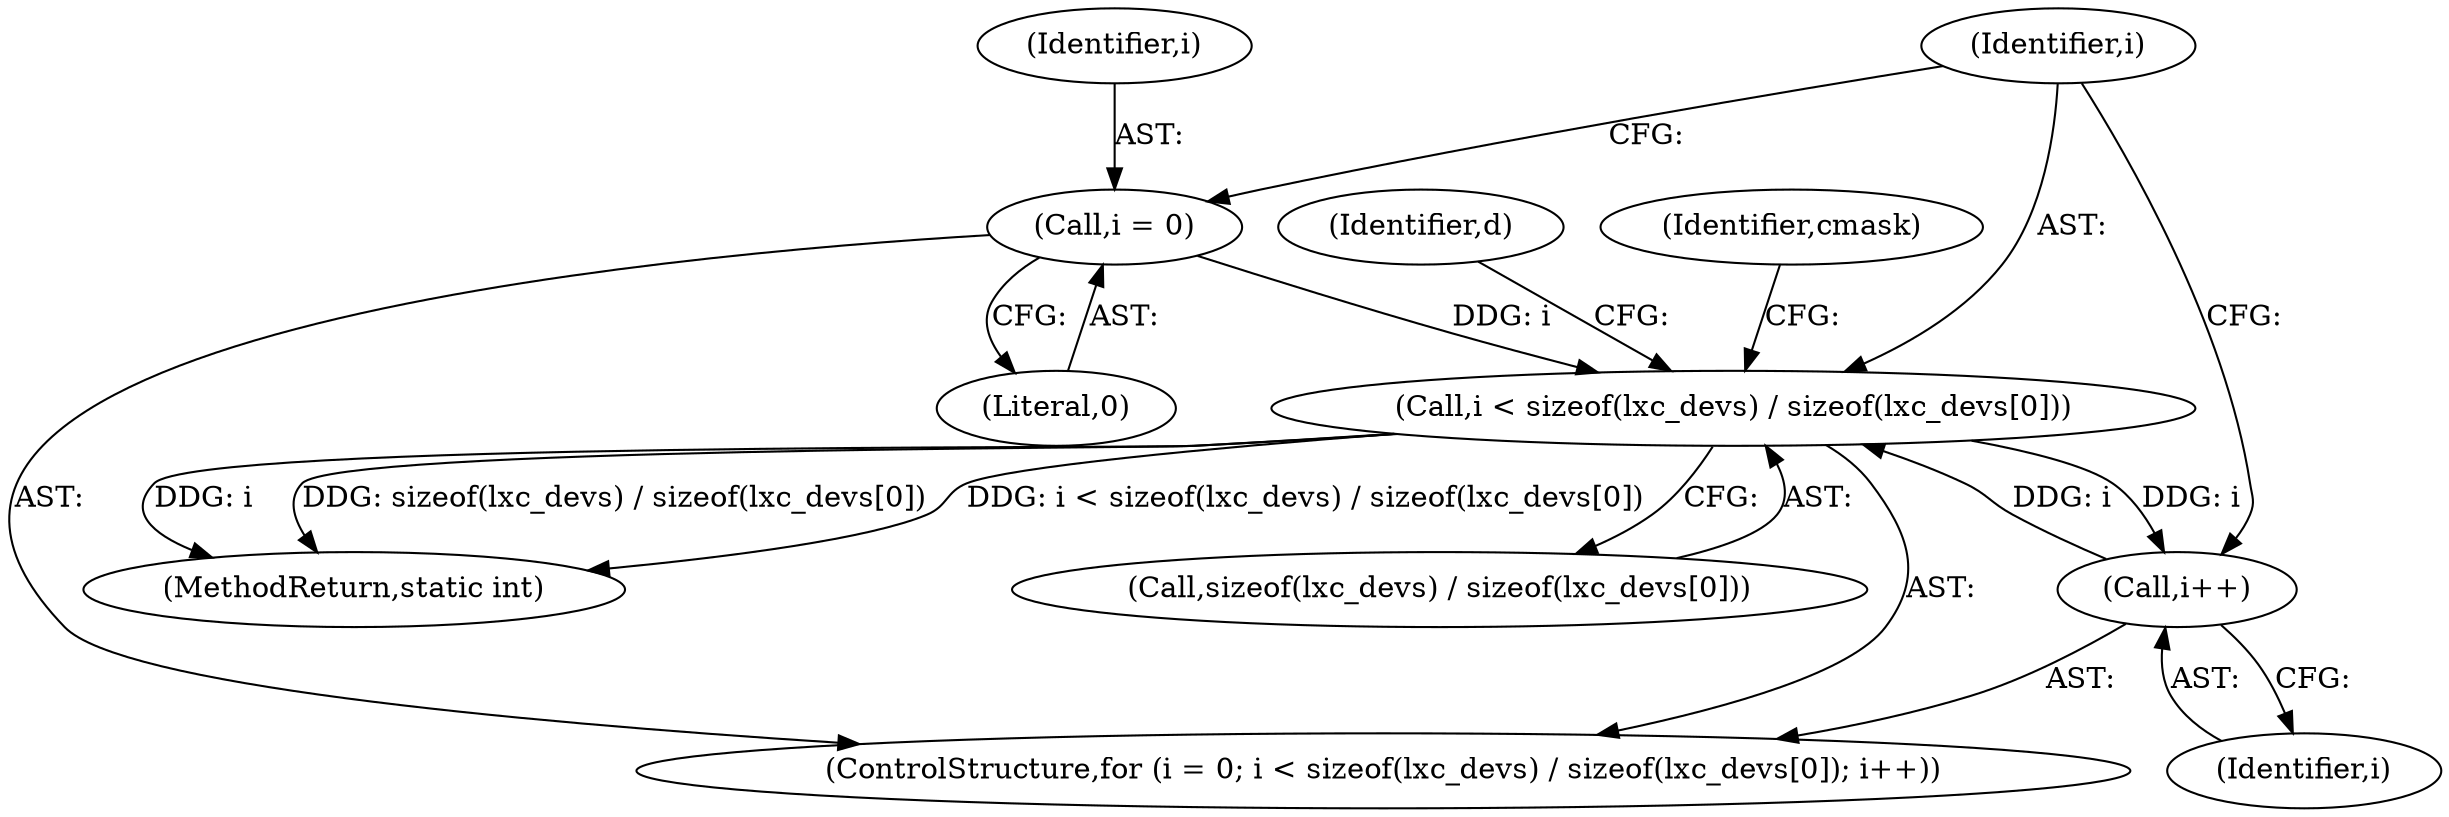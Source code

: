 digraph "0_lxc_592fd47a6245508b79fe6ac819fe6d3b2c1289be_1@API" {
"1000158" [label="(Call,i < sizeof(lxc_devs) / sizeof(lxc_devs[0]))"];
"1000167" [label="(Call,i++)"];
"1000158" [label="(Call,i < sizeof(lxc_devs) / sizeof(lxc_devs[0]))"];
"1000155" [label="(Call,i = 0)"];
"1000297" [label="(MethodReturn,static int)"];
"1000155" [label="(Call,i = 0)"];
"1000154" [label="(ControlStructure,for (i = 0; i < sizeof(lxc_devs) / sizeof(lxc_devs[0]); i++))"];
"1000292" [label="(Identifier,cmask)"];
"1000158" [label="(Call,i < sizeof(lxc_devs) / sizeof(lxc_devs[0]))"];
"1000157" [label="(Literal,0)"];
"1000156" [label="(Identifier,i)"];
"1000168" [label="(Identifier,i)"];
"1000167" [label="(Call,i++)"];
"1000159" [label="(Identifier,i)"];
"1000160" [label="(Call,sizeof(lxc_devs) / sizeof(lxc_devs[0]))"];
"1000172" [label="(Identifier,d)"];
"1000158" -> "1000154"  [label="AST: "];
"1000158" -> "1000160"  [label="CFG: "];
"1000159" -> "1000158"  [label="AST: "];
"1000160" -> "1000158"  [label="AST: "];
"1000172" -> "1000158"  [label="CFG: "];
"1000292" -> "1000158"  [label="CFG: "];
"1000158" -> "1000297"  [label="DDG: i"];
"1000158" -> "1000297"  [label="DDG: sizeof(lxc_devs) / sizeof(lxc_devs[0])"];
"1000158" -> "1000297"  [label="DDG: i < sizeof(lxc_devs) / sizeof(lxc_devs[0])"];
"1000167" -> "1000158"  [label="DDG: i"];
"1000155" -> "1000158"  [label="DDG: i"];
"1000158" -> "1000167"  [label="DDG: i"];
"1000167" -> "1000154"  [label="AST: "];
"1000167" -> "1000168"  [label="CFG: "];
"1000168" -> "1000167"  [label="AST: "];
"1000159" -> "1000167"  [label="CFG: "];
"1000155" -> "1000154"  [label="AST: "];
"1000155" -> "1000157"  [label="CFG: "];
"1000156" -> "1000155"  [label="AST: "];
"1000157" -> "1000155"  [label="AST: "];
"1000159" -> "1000155"  [label="CFG: "];
}
